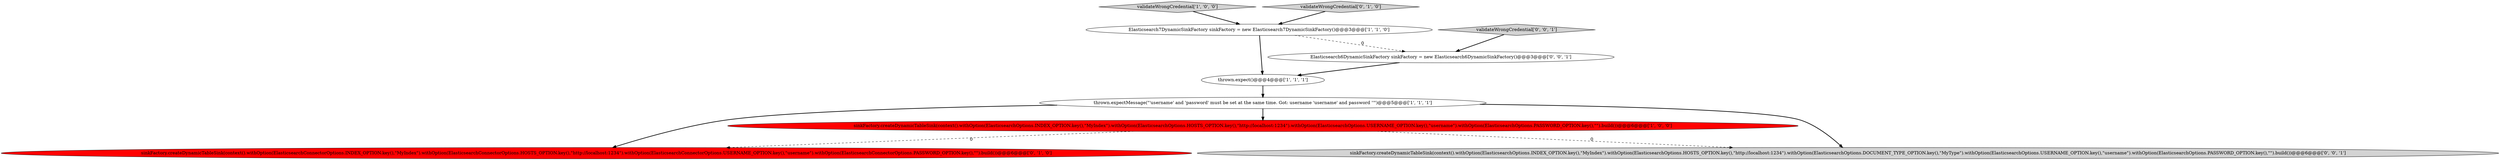 digraph {
9 [style = filled, label = "Elasticsearch6DynamicSinkFactory sinkFactory = new Elasticsearch6DynamicSinkFactory()@@@3@@@['0', '0', '1']", fillcolor = white, shape = ellipse image = "AAA0AAABBB3BBB"];
1 [style = filled, label = "validateWrongCredential['1', '0', '0']", fillcolor = lightgray, shape = diamond image = "AAA0AAABBB1BBB"];
0 [style = filled, label = "Elasticsearch7DynamicSinkFactory sinkFactory = new Elasticsearch7DynamicSinkFactory()@@@3@@@['1', '1', '0']", fillcolor = white, shape = ellipse image = "AAA0AAABBB1BBB"];
5 [style = filled, label = "sinkFactory.createDynamicTableSink(context().withOption(ElasticsearchConnectorOptions.INDEX_OPTION.key(),\"MyIndex\").withOption(ElasticsearchConnectorOptions.HOSTS_OPTION.key(),\"http://localhost:1234\").withOption(ElasticsearchConnectorOptions.USERNAME_OPTION.key(),\"username\").withOption(ElasticsearchConnectorOptions.PASSWORD_OPTION.key(),\"\").build())@@@6@@@['0', '1', '0']", fillcolor = red, shape = ellipse image = "AAA1AAABBB2BBB"];
2 [style = filled, label = "thrown.expectMessage(\"'username' and 'password' must be set at the same time. Got: username 'username' and password ''\")@@@5@@@['1', '1', '1']", fillcolor = white, shape = ellipse image = "AAA0AAABBB1BBB"];
7 [style = filled, label = "sinkFactory.createDynamicTableSink(context().withOption(ElasticsearchOptions.INDEX_OPTION.key(),\"MyIndex\").withOption(ElasticsearchOptions.HOSTS_OPTION.key(),\"http://localhost:1234\").withOption(ElasticsearchOptions.DOCUMENT_TYPE_OPTION.key(),\"MyType\").withOption(ElasticsearchOptions.USERNAME_OPTION.key(),\"username\").withOption(ElasticsearchOptions.PASSWORD_OPTION.key(),\"\").build())@@@6@@@['0', '0', '1']", fillcolor = lightgray, shape = ellipse image = "AAA0AAABBB3BBB"];
8 [style = filled, label = "validateWrongCredential['0', '0', '1']", fillcolor = lightgray, shape = diamond image = "AAA0AAABBB3BBB"];
6 [style = filled, label = "validateWrongCredential['0', '1', '0']", fillcolor = lightgray, shape = diamond image = "AAA0AAABBB2BBB"];
4 [style = filled, label = "thrown.expect()@@@4@@@['1', '1', '1']", fillcolor = white, shape = ellipse image = "AAA0AAABBB1BBB"];
3 [style = filled, label = "sinkFactory.createDynamicTableSink(context().withOption(ElasticsearchOptions.INDEX_OPTION.key(),\"MyIndex\").withOption(ElasticsearchOptions.HOSTS_OPTION.key(),\"http://localhost:1234\").withOption(ElasticsearchOptions.USERNAME_OPTION.key(),\"username\").withOption(ElasticsearchOptions.PASSWORD_OPTION.key(),\"\").build())@@@6@@@['1', '0', '0']", fillcolor = red, shape = ellipse image = "AAA1AAABBB1BBB"];
3->5 [style = dashed, label="0"];
6->0 [style = bold, label=""];
4->2 [style = bold, label=""];
1->0 [style = bold, label=""];
2->7 [style = bold, label=""];
0->9 [style = dashed, label="0"];
9->4 [style = bold, label=""];
0->4 [style = bold, label=""];
3->7 [style = dashed, label="0"];
2->3 [style = bold, label=""];
2->5 [style = bold, label=""];
8->9 [style = bold, label=""];
}
